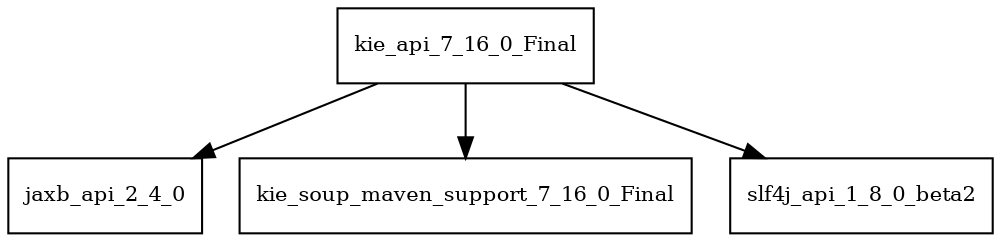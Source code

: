 digraph kie_api_7_16_0_Final_dependencies {
  node [shape = box, fontsize=10.0];
  kie_api_7_16_0_Final -> jaxb_api_2_4_0;
  kie_api_7_16_0_Final -> kie_soup_maven_support_7_16_0_Final;
  kie_api_7_16_0_Final -> slf4j_api_1_8_0_beta2;
}
